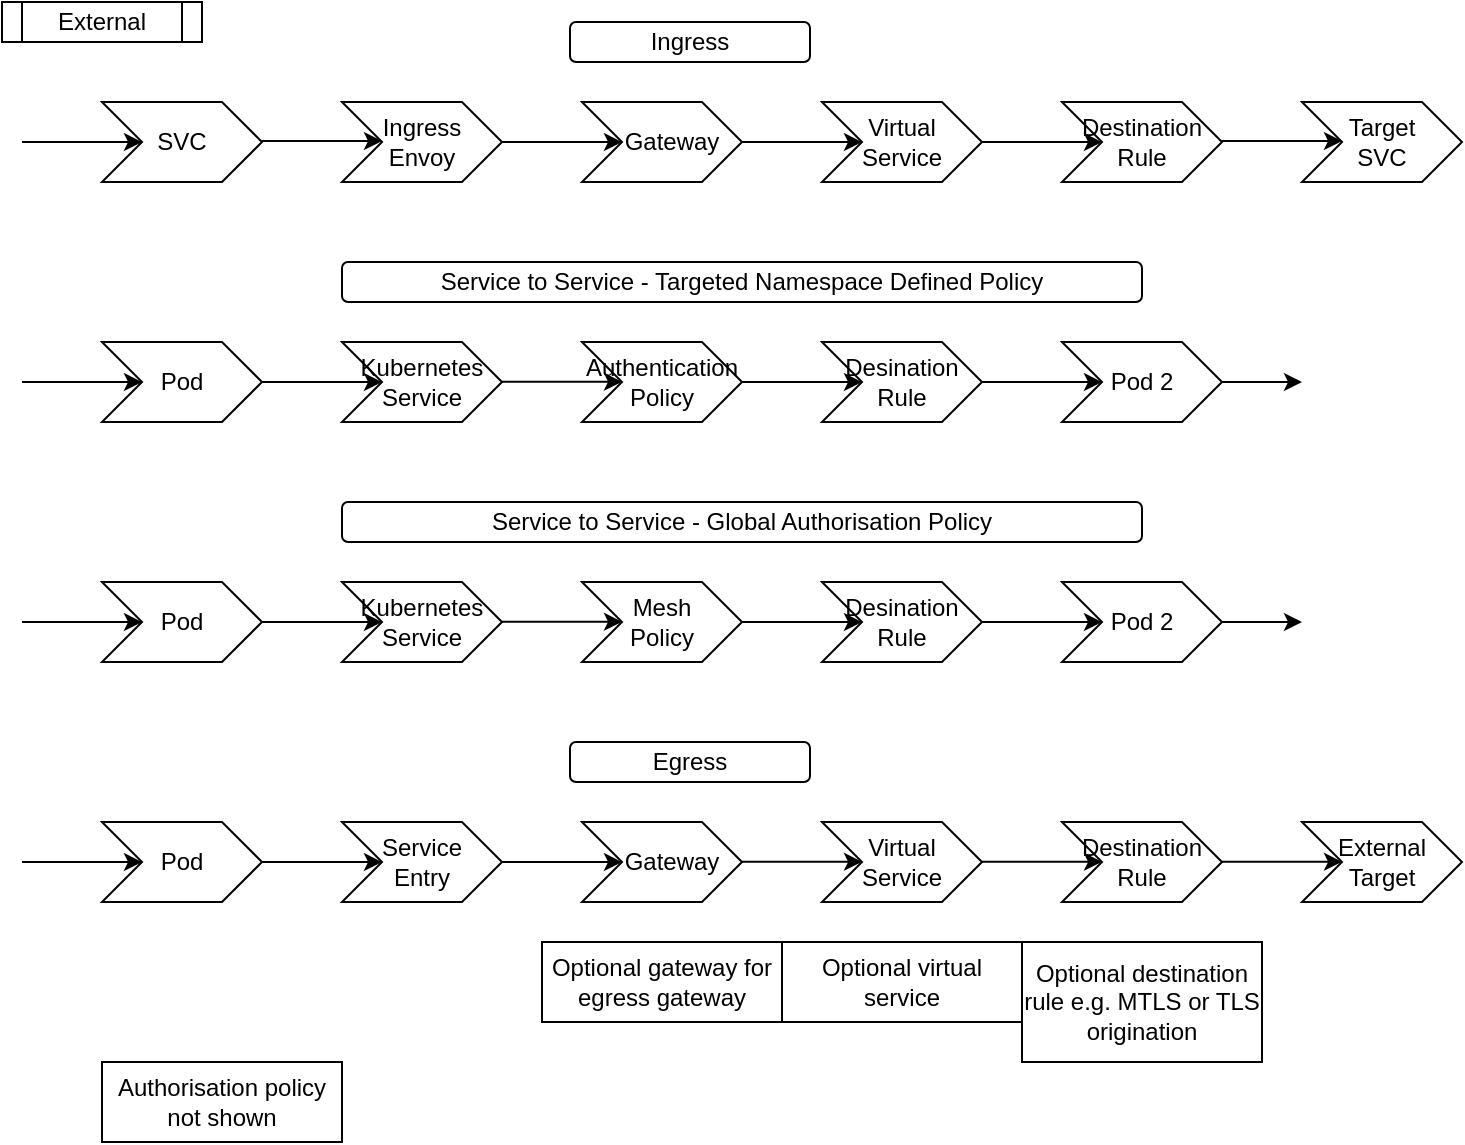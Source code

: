 <mxfile version="14.3.1" type="github">
  <diagram id="CrPepzCUSfD-_4TTZcz4" name="Page-1">
    <mxGraphModel dx="1074" dy="572" grid="1" gridSize="10" guides="1" tooltips="1" connect="1" arrows="1" fold="1" page="1" pageScale="1" pageWidth="827" pageHeight="1169" math="0" shadow="0">
      <root>
        <mxCell id="0" />
        <mxCell id="1" parent="0" />
        <mxCell id="A1FotoUGLC98LH-5cCCb-1" value="" style="endArrow=classic;html=1;" parent="1" source="A1FotoUGLC98LH-5cCCb-18" target="A1FotoUGLC98LH-5cCCb-20" edge="1">
          <mxGeometry width="50" height="50" relative="1" as="geometry">
            <mxPoint x="80" y="120" as="sourcePoint" />
            <mxPoint x="720" y="120" as="targetPoint" />
          </mxGeometry>
        </mxCell>
        <mxCell id="A1FotoUGLC98LH-5cCCb-3" value="" style="endArrow=classic;html=1;" parent="1" edge="1" source="SQpV4dvQSSD1b8nqiYT1-9">
          <mxGeometry width="50" height="50" relative="1" as="geometry">
            <mxPoint x="80" y="360" as="sourcePoint" />
            <mxPoint x="720" y="360" as="targetPoint" />
          </mxGeometry>
        </mxCell>
        <mxCell id="A1FotoUGLC98LH-5cCCb-5" value="Ingress" style="rounded=1;whiteSpace=wrap;html=1;verticalAlign=middle;" parent="1" vertex="1">
          <mxGeometry x="354" y="60" width="120" height="20" as="geometry" />
        </mxCell>
        <mxCell id="A1FotoUGLC98LH-5cCCb-6" value="Service to Service - Targeted Namespace Defined Policy" style="rounded=1;whiteSpace=wrap;html=1;" parent="1" vertex="1">
          <mxGeometry x="240" y="180" width="400" height="20" as="geometry" />
        </mxCell>
        <mxCell id="A1FotoUGLC98LH-5cCCb-8" value="" style="endArrow=classic;html=1;" parent="1" source="A1FotoUGLC98LH-5cCCb-26" target="A1FotoUGLC98LH-5cCCb-28" edge="1">
          <mxGeometry width="50" height="50" relative="1" as="geometry">
            <mxPoint x="80" y="480" as="sourcePoint" />
            <mxPoint x="370" y="480" as="targetPoint" />
          </mxGeometry>
        </mxCell>
        <mxCell id="A1FotoUGLC98LH-5cCCb-9" value="Egress" style="rounded=1;whiteSpace=wrap;html=1;" parent="1" vertex="1">
          <mxGeometry x="354" y="420" width="120" height="20" as="geometry" />
        </mxCell>
        <mxCell id="A1FotoUGLC98LH-5cCCb-10" value="External" style="shape=process;whiteSpace=wrap;html=1;backgroundOutline=1;" parent="1" vertex="1">
          <mxGeometry x="70" y="50" width="100" height="20" as="geometry" />
        </mxCell>
        <mxCell id="A1FotoUGLC98LH-5cCCb-13" value="SVC" style="shape=step;perimeter=stepPerimeter;whiteSpace=wrap;html=1;fixedSize=1;" parent="1" vertex="1">
          <mxGeometry x="120" y="100" width="80" height="40" as="geometry" />
        </mxCell>
        <mxCell id="A1FotoUGLC98LH-5cCCb-14" value="&lt;div&gt;Ingress&lt;/div&gt;&lt;div&gt;Envoy&lt;br&gt;&lt;/div&gt;" style="shape=step;perimeter=stepPerimeter;whiteSpace=wrap;html=1;fixedSize=1;" parent="1" vertex="1">
          <mxGeometry x="240" y="100" width="80" height="40" as="geometry" />
        </mxCell>
        <mxCell id="A1FotoUGLC98LH-5cCCb-15" value="" style="endArrow=classic;html=1;" parent="1" edge="1">
          <mxGeometry width="50" height="50" relative="1" as="geometry">
            <mxPoint x="80" y="120" as="sourcePoint" />
            <mxPoint x="140" y="120" as="targetPoint" />
          </mxGeometry>
        </mxCell>
        <mxCell id="A1FotoUGLC98LH-5cCCb-16" value="&amp;nbsp;&amp;nbsp; Gateway" style="shape=step;perimeter=stepPerimeter;whiteSpace=wrap;html=1;fixedSize=1;" parent="1" vertex="1">
          <mxGeometry x="360" y="100" width="80" height="40" as="geometry" />
        </mxCell>
        <mxCell id="A1FotoUGLC98LH-5cCCb-17" value="" style="endArrow=classic;html=1;" parent="1" source="A1FotoUGLC98LH-5cCCb-14" target="A1FotoUGLC98LH-5cCCb-16" edge="1">
          <mxGeometry width="50" height="50" relative="1" as="geometry">
            <mxPoint x="320" y="120" as="sourcePoint" />
            <mxPoint x="720" y="120" as="targetPoint" />
          </mxGeometry>
        </mxCell>
        <mxCell id="A1FotoUGLC98LH-5cCCb-18" value="&lt;div&gt;Virtual&lt;/div&gt;&lt;div&gt;Service&lt;br&gt;&lt;/div&gt;" style="shape=step;perimeter=stepPerimeter;whiteSpace=wrap;html=1;fixedSize=1;" parent="1" vertex="1">
          <mxGeometry x="480" y="100" width="80" height="40" as="geometry" />
        </mxCell>
        <mxCell id="A1FotoUGLC98LH-5cCCb-19" value="" style="endArrow=classic;html=1;" parent="1" source="A1FotoUGLC98LH-5cCCb-16" target="A1FotoUGLC98LH-5cCCb-18" edge="1">
          <mxGeometry width="50" height="50" relative="1" as="geometry">
            <mxPoint x="440" y="120" as="sourcePoint" />
            <mxPoint x="720" y="120" as="targetPoint" />
          </mxGeometry>
        </mxCell>
        <mxCell id="A1FotoUGLC98LH-5cCCb-20" value="Destination Rule" style="shape=step;perimeter=stepPerimeter;whiteSpace=wrap;html=1;fixedSize=1;" parent="1" vertex="1">
          <mxGeometry x="600" y="100" width="80" height="40" as="geometry" />
        </mxCell>
        <mxCell id="A1FotoUGLC98LH-5cCCb-21" value="&lt;div&gt;Target&lt;/div&gt;&lt;div&gt;SVC&lt;/div&gt;" style="shape=step;perimeter=stepPerimeter;whiteSpace=wrap;html=1;fixedSize=1;" parent="1" vertex="1">
          <mxGeometry x="720" y="100" width="80" height="40" as="geometry" />
        </mxCell>
        <mxCell id="A1FotoUGLC98LH-5cCCb-22" value="" style="endArrow=classic;html=1;" parent="1" edge="1">
          <mxGeometry width="50" height="50" relative="1" as="geometry">
            <mxPoint x="680" y="119.5" as="sourcePoint" />
            <mxPoint x="740" y="119.5" as="targetPoint" />
          </mxGeometry>
        </mxCell>
        <mxCell id="A1FotoUGLC98LH-5cCCb-23" value="" style="endArrow=classic;html=1;" parent="1" edge="1">
          <mxGeometry width="50" height="50" relative="1" as="geometry">
            <mxPoint x="200" y="119.5" as="sourcePoint" />
            <mxPoint x="260" y="119.5" as="targetPoint" />
          </mxGeometry>
        </mxCell>
        <mxCell id="A1FotoUGLC98LH-5cCCb-24" value="Pod" style="shape=step;perimeter=stepPerimeter;whiteSpace=wrap;html=1;fixedSize=1;" parent="1" vertex="1">
          <mxGeometry x="120" y="460" width="80" height="40" as="geometry" />
        </mxCell>
        <mxCell id="A1FotoUGLC98LH-5cCCb-25" value="" style="endArrow=classic;html=1;" parent="1" target="A1FotoUGLC98LH-5cCCb-24" edge="1">
          <mxGeometry width="50" height="50" relative="1" as="geometry">
            <mxPoint x="80" y="480" as="sourcePoint" />
            <mxPoint x="720" y="480" as="targetPoint" />
          </mxGeometry>
        </mxCell>
        <mxCell id="A1FotoUGLC98LH-5cCCb-26" value="&lt;div&gt;Service&lt;/div&gt;&lt;div&gt;Entry&lt;br&gt;&lt;/div&gt;" style="shape=step;perimeter=stepPerimeter;whiteSpace=wrap;html=1;fixedSize=1;" parent="1" vertex="1">
          <mxGeometry x="240" y="460" width="80" height="40" as="geometry" />
        </mxCell>
        <mxCell id="A1FotoUGLC98LH-5cCCb-27" value="" style="endArrow=classic;html=1;" parent="1" source="A1FotoUGLC98LH-5cCCb-24" target="A1FotoUGLC98LH-5cCCb-26" edge="1">
          <mxGeometry width="50" height="50" relative="1" as="geometry">
            <mxPoint x="200" y="480" as="sourcePoint" />
            <mxPoint x="720" y="480" as="targetPoint" />
          </mxGeometry>
        </mxCell>
        <mxCell id="A1FotoUGLC98LH-5cCCb-28" value="&amp;nbsp;&amp;nbsp; Gateway" style="shape=step;perimeter=stepPerimeter;whiteSpace=wrap;html=1;fixedSize=1;" parent="1" vertex="1">
          <mxGeometry x="360" y="460" width="80" height="40" as="geometry" />
        </mxCell>
        <mxCell id="A1FotoUGLC98LH-5cCCb-29" value="&lt;div&gt;Virtual&lt;/div&gt;&lt;div&gt;Service&lt;br&gt;&lt;/div&gt;" style="shape=step;perimeter=stepPerimeter;whiteSpace=wrap;html=1;fixedSize=1;" parent="1" vertex="1">
          <mxGeometry x="480" y="460" width="80" height="40" as="geometry" />
        </mxCell>
        <mxCell id="A1FotoUGLC98LH-5cCCb-30" value="&lt;div&gt;Destination&lt;/div&gt;&lt;div&gt;Rule&lt;br&gt;&lt;/div&gt;" style="shape=step;perimeter=stepPerimeter;whiteSpace=wrap;html=1;fixedSize=1;" parent="1" vertex="1">
          <mxGeometry x="600" y="460" width="80" height="40" as="geometry" />
        </mxCell>
        <mxCell id="A1FotoUGLC98LH-5cCCb-31" value="" style="endArrow=classic;html=1;entryX=0;entryY=0.5;entryDx=0;entryDy=0;" parent="1" edge="1">
          <mxGeometry width="50" height="50" relative="1" as="geometry">
            <mxPoint x="440" y="479.92" as="sourcePoint" />
            <mxPoint x="500" y="479.92" as="targetPoint" />
          </mxGeometry>
        </mxCell>
        <mxCell id="A1FotoUGLC98LH-5cCCb-32" value="" style="endArrow=classic;html=1;entryX=0;entryY=0.5;entryDx=0;entryDy=0;" parent="1" edge="1">
          <mxGeometry width="50" height="50" relative="1" as="geometry">
            <mxPoint x="560" y="479.92" as="sourcePoint" />
            <mxPoint x="620" y="479.92" as="targetPoint" />
          </mxGeometry>
        </mxCell>
        <mxCell id="A1FotoUGLC98LH-5cCCb-33" value="" style="endArrow=classic;html=1;entryX=0;entryY=0.5;entryDx=0;entryDy=0;" parent="1" edge="1">
          <mxGeometry width="50" height="50" relative="1" as="geometry">
            <mxPoint x="680" y="479.92" as="sourcePoint" />
            <mxPoint x="740" y="479.92" as="targetPoint" />
          </mxGeometry>
        </mxCell>
        <mxCell id="A1FotoUGLC98LH-5cCCb-34" value="&lt;div&gt;External&lt;/div&gt;&lt;div&gt;Target&lt;/div&gt;" style="shape=step;perimeter=stepPerimeter;whiteSpace=wrap;html=1;fixedSize=1;" parent="1" vertex="1">
          <mxGeometry x="720" y="460" width="80" height="40" as="geometry" />
        </mxCell>
        <mxCell id="A1FotoUGLC98LH-5cCCb-35" value="Optional gateway for egress gateway" style="rounded=0;whiteSpace=wrap;html=1;" parent="1" vertex="1">
          <mxGeometry x="340" y="520" width="120" height="40" as="geometry" />
        </mxCell>
        <mxCell id="A1FotoUGLC98LH-5cCCb-36" value="Optional virtual service" style="rounded=0;whiteSpace=wrap;html=1;" parent="1" vertex="1">
          <mxGeometry x="460" y="520" width="120" height="40" as="geometry" />
        </mxCell>
        <mxCell id="A1FotoUGLC98LH-5cCCb-37" value="Optional destination rule e.g. MTLS or TLS origination" style="rounded=0;whiteSpace=wrap;html=1;" parent="1" vertex="1">
          <mxGeometry x="580" y="520" width="120" height="60" as="geometry" />
        </mxCell>
        <mxCell id="A1FotoUGLC98LH-5cCCb-38" value="Authorisation policy not shown" style="rounded=0;whiteSpace=wrap;html=1;" parent="1" vertex="1">
          <mxGeometry x="120" y="580" width="120" height="40" as="geometry" />
        </mxCell>
        <mxCell id="SQpV4dvQSSD1b8nqiYT1-1" value="Pod" style="shape=step;perimeter=stepPerimeter;whiteSpace=wrap;html=1;fixedSize=1;" vertex="1" parent="1">
          <mxGeometry x="120" y="340" width="80" height="40" as="geometry" />
        </mxCell>
        <mxCell id="SQpV4dvQSSD1b8nqiYT1-2" value="" style="endArrow=classic;html=1;" edge="1" parent="1" target="SQpV4dvQSSD1b8nqiYT1-1">
          <mxGeometry width="50" height="50" relative="1" as="geometry">
            <mxPoint x="80" y="360" as="sourcePoint" />
            <mxPoint x="720" y="360" as="targetPoint" />
          </mxGeometry>
        </mxCell>
        <mxCell id="SQpV4dvQSSD1b8nqiYT1-3" value="&lt;div&gt;Kubernetes&lt;/div&gt;&lt;div&gt;Service&lt;br&gt;&lt;/div&gt;" style="shape=step;perimeter=stepPerimeter;whiteSpace=wrap;html=1;fixedSize=1;" vertex="1" parent="1">
          <mxGeometry x="240" y="340" width="80" height="40" as="geometry" />
        </mxCell>
        <mxCell id="SQpV4dvQSSD1b8nqiYT1-4" value="&lt;div&gt;Mesh&lt;/div&gt;&lt;div&gt;Policy&lt;br&gt;&lt;/div&gt;" style="shape=step;perimeter=stepPerimeter;whiteSpace=wrap;html=1;fixedSize=1;" vertex="1" parent="1">
          <mxGeometry x="360" y="340" width="80" height="40" as="geometry" />
        </mxCell>
        <mxCell id="SQpV4dvQSSD1b8nqiYT1-5" value="" style="endArrow=classic;html=1;" edge="1" parent="1" source="SQpV4dvQSSD1b8nqiYT1-1">
          <mxGeometry width="50" height="50" relative="1" as="geometry">
            <mxPoint x="200" y="360" as="sourcePoint" />
            <mxPoint x="260" y="360" as="targetPoint" />
          </mxGeometry>
        </mxCell>
        <mxCell id="SQpV4dvQSSD1b8nqiYT1-6" value="&lt;div&gt;Desination&lt;/div&gt;&lt;div&gt;Rule&lt;br&gt;&lt;/div&gt;" style="shape=step;perimeter=stepPerimeter;whiteSpace=wrap;html=1;fixedSize=1;" vertex="1" parent="1">
          <mxGeometry x="480" y="340" width="80" height="40" as="geometry" />
        </mxCell>
        <mxCell id="SQpV4dvQSSD1b8nqiYT1-7" value="" style="endArrow=classic;html=1;" edge="1" parent="1" source="SQpV4dvQSSD1b8nqiYT1-4" target="SQpV4dvQSSD1b8nqiYT1-6">
          <mxGeometry width="50" height="50" relative="1" as="geometry">
            <mxPoint x="440" y="360" as="sourcePoint" />
            <mxPoint x="720" y="360" as="targetPoint" />
          </mxGeometry>
        </mxCell>
        <mxCell id="SQpV4dvQSSD1b8nqiYT1-8" value="" style="endArrow=classic;html=1;" edge="1" parent="1">
          <mxGeometry width="50" height="50" relative="1" as="geometry">
            <mxPoint x="320" y="359.88" as="sourcePoint" />
            <mxPoint x="380" y="359.88" as="targetPoint" />
          </mxGeometry>
        </mxCell>
        <mxCell id="SQpV4dvQSSD1b8nqiYT1-9" value="Pod 2" style="shape=step;perimeter=stepPerimeter;whiteSpace=wrap;html=1;fixedSize=1;" vertex="1" parent="1">
          <mxGeometry x="600" y="340" width="80" height="40" as="geometry" />
        </mxCell>
        <mxCell id="SQpV4dvQSSD1b8nqiYT1-10" value="" style="endArrow=classic;html=1;" edge="1" parent="1" source="SQpV4dvQSSD1b8nqiYT1-6" target="SQpV4dvQSSD1b8nqiYT1-9">
          <mxGeometry width="50" height="50" relative="1" as="geometry">
            <mxPoint x="560" y="360" as="sourcePoint" />
            <mxPoint x="720" y="360" as="targetPoint" />
          </mxGeometry>
        </mxCell>
        <mxCell id="SQpV4dvQSSD1b8nqiYT1-11" value="" style="endArrow=classic;html=1;" edge="1" parent="1" source="SQpV4dvQSSD1b8nqiYT1-20">
          <mxGeometry width="50" height="50" relative="1" as="geometry">
            <mxPoint x="80" y="240" as="sourcePoint" />
            <mxPoint x="720" y="240" as="targetPoint" />
          </mxGeometry>
        </mxCell>
        <mxCell id="SQpV4dvQSSD1b8nqiYT1-12" value="Pod" style="shape=step;perimeter=stepPerimeter;whiteSpace=wrap;html=1;fixedSize=1;" vertex="1" parent="1">
          <mxGeometry x="120" y="220" width="80" height="40" as="geometry" />
        </mxCell>
        <mxCell id="SQpV4dvQSSD1b8nqiYT1-13" value="" style="endArrow=classic;html=1;" edge="1" parent="1" target="SQpV4dvQSSD1b8nqiYT1-12">
          <mxGeometry width="50" height="50" relative="1" as="geometry">
            <mxPoint x="80" y="240" as="sourcePoint" />
            <mxPoint x="720" y="240" as="targetPoint" />
          </mxGeometry>
        </mxCell>
        <mxCell id="SQpV4dvQSSD1b8nqiYT1-14" value="&lt;div&gt;Kubernetes&lt;/div&gt;&lt;div&gt;Service&lt;br&gt;&lt;/div&gt;" style="shape=step;perimeter=stepPerimeter;whiteSpace=wrap;html=1;fixedSize=1;" vertex="1" parent="1">
          <mxGeometry x="240" y="220" width="80" height="40" as="geometry" />
        </mxCell>
        <mxCell id="SQpV4dvQSSD1b8nqiYT1-15" value="Authentication&lt;br&gt;Policy" style="shape=step;perimeter=stepPerimeter;whiteSpace=wrap;html=1;fixedSize=1;" vertex="1" parent="1">
          <mxGeometry x="360" y="220" width="80" height="40" as="geometry" />
        </mxCell>
        <mxCell id="SQpV4dvQSSD1b8nqiYT1-16" value="" style="endArrow=classic;html=1;" edge="1" parent="1" source="SQpV4dvQSSD1b8nqiYT1-12">
          <mxGeometry width="50" height="50" relative="1" as="geometry">
            <mxPoint x="200" y="240" as="sourcePoint" />
            <mxPoint x="260" y="240" as="targetPoint" />
          </mxGeometry>
        </mxCell>
        <mxCell id="SQpV4dvQSSD1b8nqiYT1-17" value="&lt;div&gt;Desination&lt;/div&gt;&lt;div&gt;Rule&lt;br&gt;&lt;/div&gt;" style="shape=step;perimeter=stepPerimeter;whiteSpace=wrap;html=1;fixedSize=1;" vertex="1" parent="1">
          <mxGeometry x="480" y="220" width="80" height="40" as="geometry" />
        </mxCell>
        <mxCell id="SQpV4dvQSSD1b8nqiYT1-18" value="" style="endArrow=classic;html=1;" edge="1" parent="1" source="SQpV4dvQSSD1b8nqiYT1-15" target="SQpV4dvQSSD1b8nqiYT1-17">
          <mxGeometry width="50" height="50" relative="1" as="geometry">
            <mxPoint x="440" y="240" as="sourcePoint" />
            <mxPoint x="720" y="240" as="targetPoint" />
          </mxGeometry>
        </mxCell>
        <mxCell id="SQpV4dvQSSD1b8nqiYT1-19" value="" style="endArrow=classic;html=1;" edge="1" parent="1">
          <mxGeometry width="50" height="50" relative="1" as="geometry">
            <mxPoint x="320" y="239.88" as="sourcePoint" />
            <mxPoint x="380" y="239.88" as="targetPoint" />
          </mxGeometry>
        </mxCell>
        <mxCell id="SQpV4dvQSSD1b8nqiYT1-20" value="Pod 2" style="shape=step;perimeter=stepPerimeter;whiteSpace=wrap;html=1;fixedSize=1;" vertex="1" parent="1">
          <mxGeometry x="600" y="220" width="80" height="40" as="geometry" />
        </mxCell>
        <mxCell id="SQpV4dvQSSD1b8nqiYT1-21" value="" style="endArrow=classic;html=1;" edge="1" parent="1" source="SQpV4dvQSSD1b8nqiYT1-17" target="SQpV4dvQSSD1b8nqiYT1-20">
          <mxGeometry width="50" height="50" relative="1" as="geometry">
            <mxPoint x="560" y="240" as="sourcePoint" />
            <mxPoint x="720" y="240" as="targetPoint" />
          </mxGeometry>
        </mxCell>
        <mxCell id="SQpV4dvQSSD1b8nqiYT1-22" value="Service to Service - Global Authorisation Policy" style="rounded=1;whiteSpace=wrap;html=1;" vertex="1" parent="1">
          <mxGeometry x="240" y="300" width="400" height="20" as="geometry" />
        </mxCell>
      </root>
    </mxGraphModel>
  </diagram>
</mxfile>
